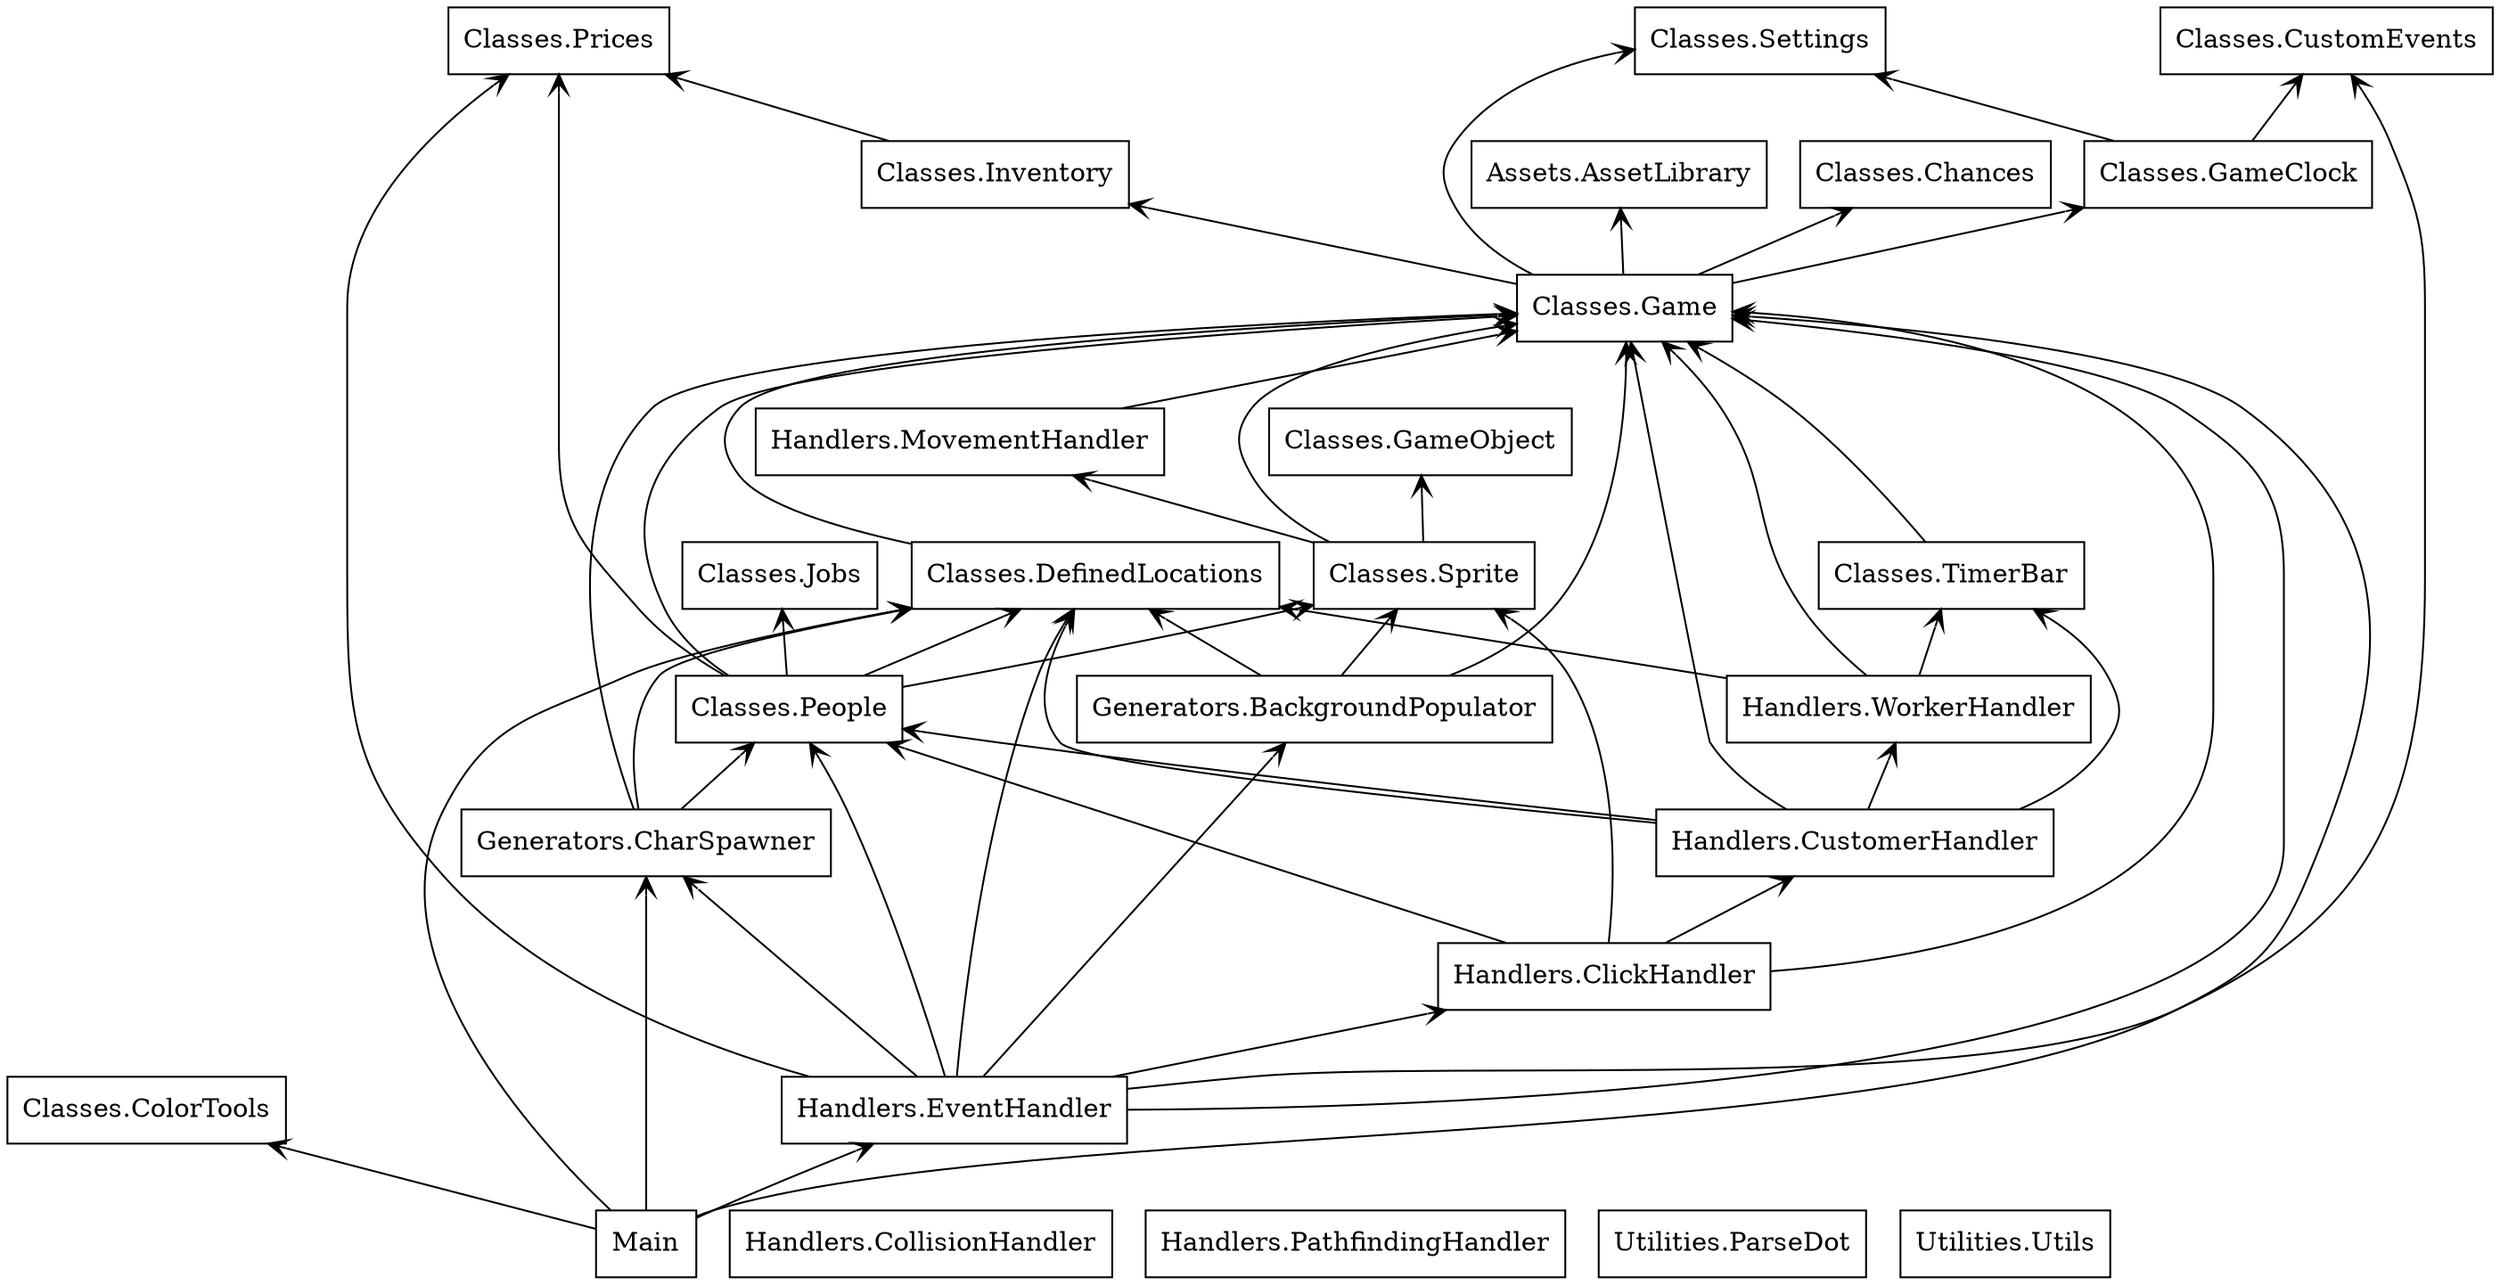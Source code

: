 digraph "packages" {
rankdir=BT
charset="utf-8"
"Assets.AssetLibrary" [color="black", label=<Assets.AssetLibrary>, shape="box", style="solid"];
"Classes.Chances" [color="black", label=<Classes.Chances>, shape="box", style="solid"];
"Classes.ColorTools" [color="black", label=<Classes.ColorTools>, shape="box", style="solid"];
"Classes.CustomEvents" [color="black", label=<Classes.CustomEvents>, shape="box", style="solid"];
"Classes.DefinedLocations" [color="black", label=<Classes.DefinedLocations>, shape="box", style="solid"];
"Classes.Game" [color="black", label=<Classes.Game>, shape="box", style="solid"];
"Classes.GameClock" [color="black", label=<Classes.GameClock>, shape="box", style="solid"];
"Classes.GameObject" [color="black", label=<Classes.GameObject>, shape="box", style="solid"];
"Classes.Inventory" [color="black", label=<Classes.Inventory>, shape="box", style="solid"];
"Classes.Jobs" [color="black", label=<Classes.Jobs>, shape="box", style="solid"];
"Classes.People" [color="black", label=<Classes.People>, shape="box", style="solid"];
"Classes.Prices" [color="black", label=<Classes.Prices>, shape="box", style="solid"];
"Classes.Settings" [color="black", label=<Classes.Settings>, shape="box", style="solid"];
"Classes.Sprite" [color="black", label=<Classes.Sprite>, shape="box", style="solid"];
"Classes.TimerBar" [color="black", label=<Classes.TimerBar>, shape="box", style="solid"];
"Generators.BackgroundPopulator" [color="black", label=<Generators.BackgroundPopulator>, shape="box", style="solid"];
"Generators.CharSpawner" [color="black", label=<Generators.CharSpawner>, shape="box", style="solid"];
"Handlers.ClickHandler" [color="black", label=<Handlers.ClickHandler>, shape="box", style="solid"];
"Handlers.CollisionHandler" [color="black", label=<Handlers.CollisionHandler>, shape="box", style="solid"];
"Handlers.CustomerHandler" [color="black", label=<Handlers.CustomerHandler>, shape="box", style="solid"];
"Handlers.EventHandler" [color="black", label=<Handlers.EventHandler>, shape="box", style="solid"];
"Handlers.MovementHandler" [color="black", label=<Handlers.MovementHandler>, shape="box", style="solid"];
"Handlers.PathfindingHandler" [color="black", label=<Handlers.PathfindingHandler>, shape="box", style="solid"];
"Handlers.WorkerHandler" [color="black", label=<Handlers.WorkerHandler>, shape="box", style="solid"];
"Main" [color="black", label=<Main>, shape="box", style="solid"];
"Utilities.ParseDot" [color="black", label=<Utilities.ParseDot>, shape="box", style="solid"];
"Utilities.Utils" [color="black", label=<Utilities.Utils>, shape="box", style="solid"];
"Classes.DefinedLocations" -> "Classes.Game" [arrowhead="open", arrowtail="none"];
"Classes.Game" -> "Assets.AssetLibrary" [arrowhead="open", arrowtail="none"];
"Classes.Game" -> "Classes.Chances" [arrowhead="open", arrowtail="none"];
"Classes.Game" -> "Classes.GameClock" [arrowhead="open", arrowtail="none"];
"Classes.Game" -> "Classes.Inventory" [arrowhead="open", arrowtail="none"];
"Classes.Game" -> "Classes.Settings" [arrowhead="open", arrowtail="none"];
"Classes.GameClock" -> "Classes.CustomEvents" [arrowhead="open", arrowtail="none"];
"Classes.GameClock" -> "Classes.Settings" [arrowhead="open", arrowtail="none"];
"Classes.Inventory" -> "Classes.Prices" [arrowhead="open", arrowtail="none"];
"Classes.People" -> "Classes.DefinedLocations" [arrowhead="open", arrowtail="none"];
"Classes.People" -> "Classes.Game" [arrowhead="open", arrowtail="none"];
"Classes.People" -> "Classes.Jobs" [arrowhead="open", arrowtail="none"];
"Classes.People" -> "Classes.Prices" [arrowhead="open", arrowtail="none"];
"Classes.People" -> "Classes.Sprite" [arrowhead="open", arrowtail="none"];
"Classes.Sprite" -> "Classes.Game" [arrowhead="open", arrowtail="none"];
"Classes.Sprite" -> "Classes.GameObject" [arrowhead="open", arrowtail="none"];
"Classes.Sprite" -> "Handlers.MovementHandler" [arrowhead="open", arrowtail="none"];
"Classes.TimerBar" -> "Classes.Game" [arrowhead="open", arrowtail="none"];
"Generators.BackgroundPopulator" -> "Classes.DefinedLocations" [arrowhead="open", arrowtail="none"];
"Generators.BackgroundPopulator" -> "Classes.Game" [arrowhead="open", arrowtail="none"];
"Generators.BackgroundPopulator" -> "Classes.Sprite" [arrowhead="open", arrowtail="none"];
"Generators.CharSpawner" -> "Classes.DefinedLocations" [arrowhead="open", arrowtail="none"];
"Generators.CharSpawner" -> "Classes.Game" [arrowhead="open", arrowtail="none"];
"Generators.CharSpawner" -> "Classes.People" [arrowhead="open", arrowtail="none"];
"Handlers.ClickHandler" -> "Classes.Game" [arrowhead="open", arrowtail="none"];
"Handlers.ClickHandler" -> "Classes.People" [arrowhead="open", arrowtail="none"];
"Handlers.ClickHandler" -> "Classes.Sprite" [arrowhead="open", arrowtail="none"];
"Handlers.ClickHandler" -> "Handlers.CustomerHandler" [arrowhead="open", arrowtail="none"];
"Handlers.CustomerHandler" -> "Classes.DefinedLocations" [arrowhead="open", arrowtail="none"];
"Handlers.CustomerHandler" -> "Classes.Game" [arrowhead="open", arrowtail="none"];
"Handlers.CustomerHandler" -> "Classes.People" [arrowhead="open", arrowtail="none"];
"Handlers.CustomerHandler" -> "Classes.TimerBar" [arrowhead="open", arrowtail="none"];
"Handlers.CustomerHandler" -> "Handlers.WorkerHandler" [arrowhead="open", arrowtail="none"];
"Handlers.EventHandler" -> "Classes.CustomEvents" [arrowhead="open", arrowtail="none"];
"Handlers.EventHandler" -> "Classes.DefinedLocations" [arrowhead="open", arrowtail="none"];
"Handlers.EventHandler" -> "Classes.Game" [arrowhead="open", arrowtail="none"];
"Handlers.EventHandler" -> "Classes.People" [arrowhead="open", arrowtail="none"];
"Handlers.EventHandler" -> "Classes.Prices" [arrowhead="open", arrowtail="none"];
"Handlers.EventHandler" -> "Generators.BackgroundPopulator" [arrowhead="open", arrowtail="none"];
"Handlers.EventHandler" -> "Generators.CharSpawner" [arrowhead="open", arrowtail="none"];
"Handlers.EventHandler" -> "Handlers.ClickHandler" [arrowhead="open", arrowtail="none"];
"Handlers.MovementHandler" -> "Classes.Game" [arrowhead="open", arrowtail="none"];
"Handlers.WorkerHandler" -> "Classes.DefinedLocations" [arrowhead="open", arrowtail="none"];
"Handlers.WorkerHandler" -> "Classes.Game" [arrowhead="open", arrowtail="none"];
"Handlers.WorkerHandler" -> "Classes.TimerBar" [arrowhead="open", arrowtail="none"];
"Main" -> "Classes.ColorTools" [arrowhead="open", arrowtail="none"];
"Main" -> "Classes.DefinedLocations" [arrowhead="open", arrowtail="none"];
"Main" -> "Classes.Game" [arrowhead="open", arrowtail="none"];
"Main" -> "Generators.CharSpawner" [arrowhead="open", arrowtail="none"];
"Main" -> "Handlers.EventHandler" [arrowhead="open", arrowtail="none"];
}
